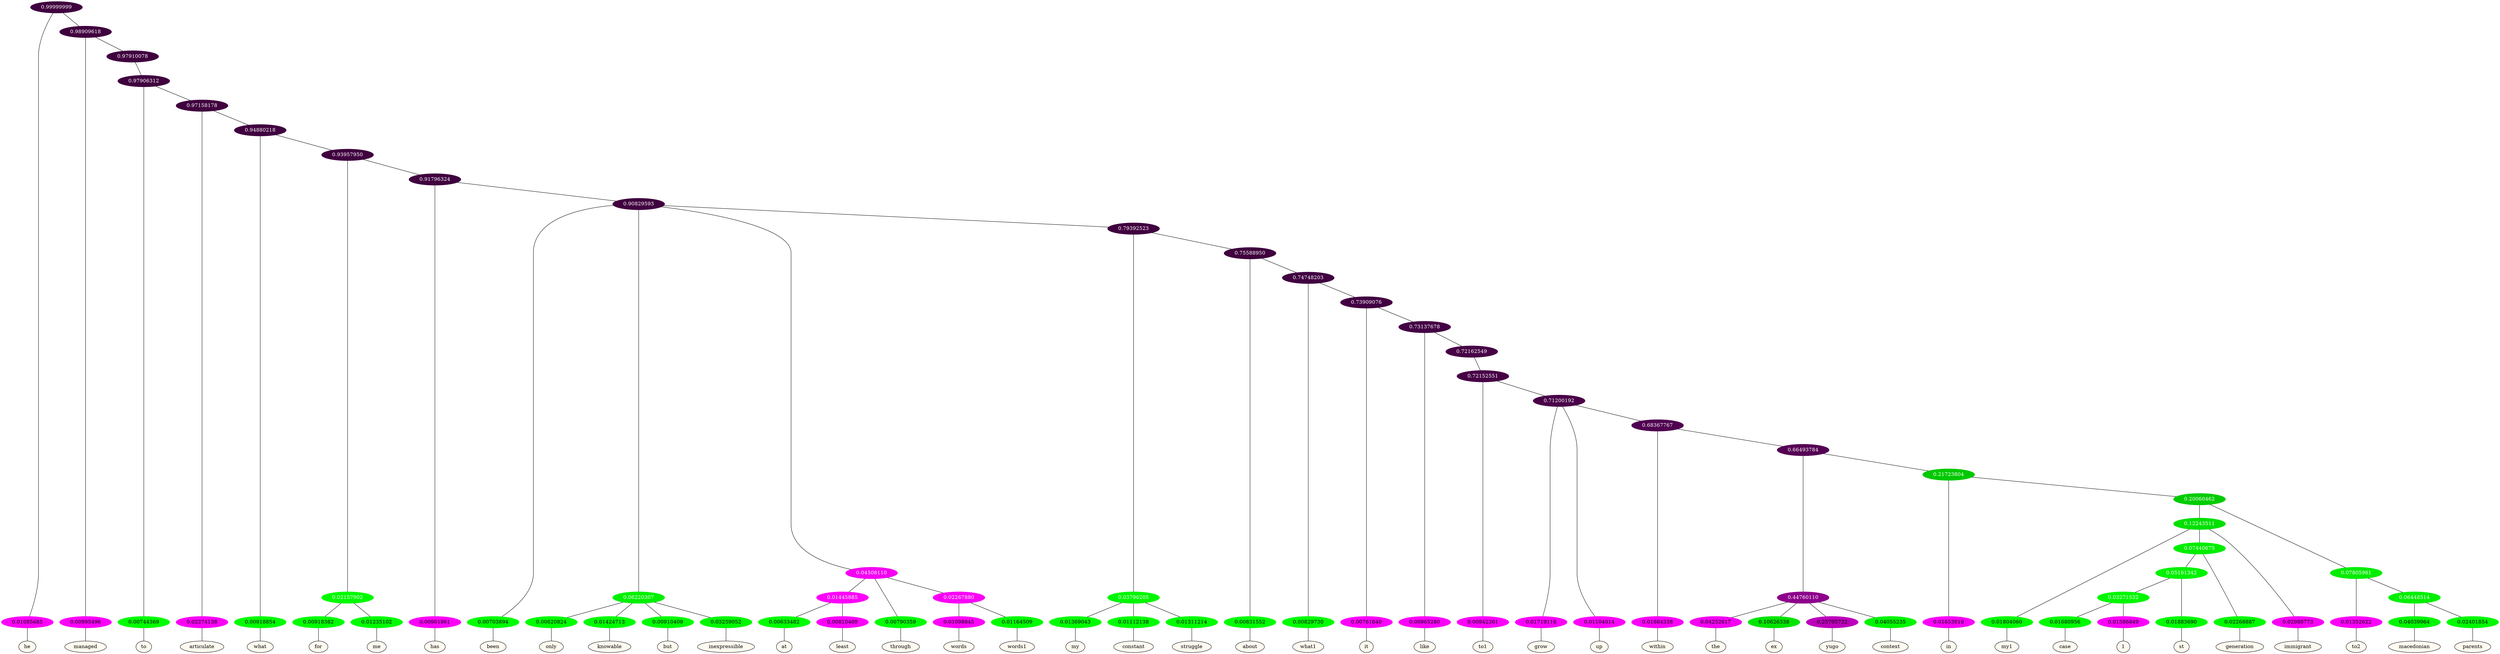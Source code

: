 graph {
	node [format=png height=0.15 nodesep=0.001 ordering=out overlap=prism overlap_scaling=0.01 ranksep=0.001 ratio=0.2 style=filled width=0.15]
	{
		rank=same
		a_w_1 [label=he color=black fillcolor=floralwhite style="filled,solid"]
		a_w_3 [label=managed color=black fillcolor=floralwhite style="filled,solid"]
		a_w_6 [label=to color=black fillcolor=floralwhite style="filled,solid"]
		a_w_8 [label=articulate color=black fillcolor=floralwhite style="filled,solid"]
		a_w_10 [label=what color=black fillcolor=floralwhite style="filled,solid"]
		a_w_14 [label=for color=black fillcolor=floralwhite style="filled,solid"]
		a_w_15 [label=me color=black fillcolor=floralwhite style="filled,solid"]
		a_w_16 [label=has color=black fillcolor=floralwhite style="filled,solid"]
		a_w_18 [label=been color=black fillcolor=floralwhite style="filled,solid"]
		a_w_22 [label=only color=black fillcolor=floralwhite style="filled,solid"]
		a_w_23 [label=knowable color=black fillcolor=floralwhite style="filled,solid"]
		a_w_24 [label=but color=black fillcolor=floralwhite style="filled,solid"]
		a_w_25 [label=inexpressible color=black fillcolor=floralwhite style="filled,solid"]
		a_w_31 [label=at color=black fillcolor=floralwhite style="filled,solid"]
		a_w_32 [label=least color=black fillcolor=floralwhite style="filled,solid"]
		a_w_27 [label=through color=black fillcolor=floralwhite style="filled,solid"]
		a_w_33 [label=words color=black fillcolor=floralwhite style="filled,solid"]
		a_w_34 [label=words1 color=black fillcolor=floralwhite style="filled,solid"]
		a_w_35 [label=my color=black fillcolor=floralwhite style="filled,solid"]
		a_w_36 [label=constant color=black fillcolor=floralwhite style="filled,solid"]
		a_w_37 [label=struggle color=black fillcolor=floralwhite style="filled,solid"]
		a_w_38 [label=about color=black fillcolor=floralwhite style="filled,solid"]
		a_w_40 [label=what1 color=black fillcolor=floralwhite style="filled,solid"]
		a_w_42 [label=it color=black fillcolor=floralwhite style="filled,solid"]
		a_w_44 [label=like color=black fillcolor=floralwhite style="filled,solid"]
		a_w_47 [label=to1 color=black fillcolor=floralwhite style="filled,solid"]
		a_w_49 [label=grow color=black fillcolor=floralwhite style="filled,solid"]
		a_w_50 [label=up color=black fillcolor=floralwhite style="filled,solid"]
		a_w_52 [label=within color=black fillcolor=floralwhite style="filled,solid"]
		a_w_56 [label=the color=black fillcolor=floralwhite style="filled,solid"]
		a_w_57 [label=ex color=black fillcolor=floralwhite style="filled,solid"]
		a_w_58 [label=yugo color=black fillcolor=floralwhite style="filled,solid"]
		a_w_59 [label=context color=black fillcolor=floralwhite style="filled,solid"]
		a_w_60 [label=in color=black fillcolor=floralwhite style="filled,solid"]
		a_w_64 [label=my1 color=black fillcolor=floralwhite style="filled,solid"]
		a_w_75 [label=case color=black fillcolor=floralwhite style="filled,solid"]
		a_w_76 [label=1 color=black fillcolor=floralwhite style="filled,solid"]
		a_w_74 [label=st color=black fillcolor=floralwhite style="filled,solid"]
		a_w_70 [label=generation color=black fillcolor=floralwhite style="filled,solid"]
		a_w_66 [label=immigrant color=black fillcolor=floralwhite style="filled,solid"]
		a_w_67 [label=to2 color=black fillcolor=floralwhite style="filled,solid"]
		a_w_71 [label=macedonian color=black fillcolor=floralwhite style="filled,solid"]
		a_w_72 [label=parents color=black fillcolor=floralwhite style="filled,solid"]
	}
	a_n_1 -- a_w_1
	a_n_3 -- a_w_3
	a_n_6 -- a_w_6
	a_n_8 -- a_w_8
	a_n_10 -- a_w_10
	a_n_14 -- a_w_14
	a_n_15 -- a_w_15
	a_n_16 -- a_w_16
	a_n_18 -- a_w_18
	a_n_22 -- a_w_22
	a_n_23 -- a_w_23
	a_n_24 -- a_w_24
	a_n_25 -- a_w_25
	a_n_31 -- a_w_31
	a_n_32 -- a_w_32
	a_n_27 -- a_w_27
	a_n_33 -- a_w_33
	a_n_34 -- a_w_34
	a_n_35 -- a_w_35
	a_n_36 -- a_w_36
	a_n_37 -- a_w_37
	a_n_38 -- a_w_38
	a_n_40 -- a_w_40
	a_n_42 -- a_w_42
	a_n_44 -- a_w_44
	a_n_47 -- a_w_47
	a_n_49 -- a_w_49
	a_n_50 -- a_w_50
	a_n_52 -- a_w_52
	a_n_56 -- a_w_56
	a_n_57 -- a_w_57
	a_n_58 -- a_w_58
	a_n_59 -- a_w_59
	a_n_60 -- a_w_60
	a_n_64 -- a_w_64
	a_n_75 -- a_w_75
	a_n_76 -- a_w_76
	a_n_74 -- a_w_74
	a_n_70 -- a_w_70
	a_n_66 -- a_w_66
	a_n_67 -- a_w_67
	a_n_71 -- a_w_71
	a_n_72 -- a_w_72
	{
		rank=same
		a_n_1 [label=0.01085685 color="0.835 1.000 0.989" fontcolor=black]
		a_n_3 [label=0.00995496 color="0.835 1.000 0.990" fontcolor=black]
		a_n_6 [label=0.00744369 color="0.334 1.000 0.993" fontcolor=black]
		a_n_8 [label=0.02274138 color="0.835 1.000 0.977" fontcolor=black]
		a_n_10 [label=0.00918854 color="0.334 1.000 0.991" fontcolor=black]
		a_n_14 [label=0.00918382 color="0.334 1.000 0.991" fontcolor=black]
		a_n_15 [label=0.01235102 color="0.334 1.000 0.988" fontcolor=black]
		a_n_16 [label=0.00961961 color="0.835 1.000 0.990" fontcolor=black]
		a_n_18 [label=0.00703894 color="0.334 1.000 0.993" fontcolor=black]
		a_n_22 [label=0.00620824 color="0.334 1.000 0.994" fontcolor=black]
		a_n_23 [label=0.01424713 color="0.334 1.000 0.986" fontcolor=black]
		a_n_24 [label=0.00910409 color="0.334 1.000 0.991" fontcolor=black]
		a_n_25 [label=0.03259052 color="0.334 1.000 0.967" fontcolor=black]
		a_n_31 [label=0.00633482 color="0.334 1.000 0.994" fontcolor=black]
		a_n_32 [label=0.00810409 color="0.835 1.000 0.992" fontcolor=black]
		a_n_27 [label=0.00790359 color="0.334 1.000 0.992" fontcolor=black]
		a_n_33 [label=0.01098845 color="0.835 1.000 0.989" fontcolor=black]
		a_n_34 [label=0.01164509 color="0.334 1.000 0.988" fontcolor=black]
		a_n_35 [label=0.01369043 color="0.334 1.000 0.986" fontcolor=black]
		a_n_36 [label=0.01112138 color="0.334 1.000 0.989" fontcolor=black]
		a_n_37 [label=0.01311214 color="0.334 1.000 0.987" fontcolor=black]
		a_n_38 [label=0.00831552 color="0.334 1.000 0.992" fontcolor=black]
		a_n_40 [label=0.00829730 color="0.334 1.000 0.992" fontcolor=black]
		a_n_42 [label=0.00761640 color="0.835 1.000 0.992" fontcolor=black]
		a_n_44 [label=0.00965280 color="0.835 1.000 0.990" fontcolor=black]
		a_n_47 [label=0.00942361 color="0.835 1.000 0.991" fontcolor=black]
		a_n_49 [label=0.01719116 color="0.835 1.000 0.983" fontcolor=black]
		a_n_50 [label=0.01104014 color="0.835 1.000 0.989" fontcolor=black]
		a_n_52 [label=0.01864338 color="0.835 1.000 0.981" fontcolor=black]
		a_n_56 [label=0.04252617 color="0.835 1.000 0.957" fontcolor=black]
		a_n_57 [label=0.10626338 color="0.334 1.000 0.894" fontcolor=black]
		a_n_58 [label=0.25795732 color="0.835 1.000 0.742" fontcolor=black]
		a_n_59 [label=0.04055235 color="0.334 1.000 0.959" fontcolor=black]
		a_n_60 [label=0.01653819 color="0.835 1.000 0.983" fontcolor=black]
		a_n_64 [label=0.01804060 color="0.334 1.000 0.982" fontcolor=black]
		a_n_75 [label=0.01680956 color="0.334 1.000 0.983" fontcolor=black]
		a_n_76 [label=0.01586849 color="0.835 1.000 0.984" fontcolor=black]
		a_n_74 [label=0.01883690 color="0.334 1.000 0.981" fontcolor=black]
		a_n_70 [label=0.02268887 color="0.334 1.000 0.977" fontcolor=black]
		a_n_66 [label=0.02988773 color="0.835 1.000 0.970" fontcolor=black]
		a_n_67 [label=0.01352622 color="0.835 1.000 0.986" fontcolor=black]
		a_n_71 [label=0.04039964 color="0.334 1.000 0.960" fontcolor=black]
		a_n_72 [label=0.02401854 color="0.334 1.000 0.976" fontcolor=black]
	}
	a_n_0 [label=0.99999999 color="0.835 1.000 0.250" fontcolor=grey99]
	a_n_0 -- a_n_1
	a_n_2 [label=0.98909618 color="0.835 1.000 0.250" fontcolor=grey99]
	a_n_0 -- a_n_2
	a_n_2 -- a_n_3
	a_n_4 [label=0.97910078 color="0.835 1.000 0.250" fontcolor=grey99]
	a_n_2 -- a_n_4
	a_n_5 [label=0.97906312 color="0.835 1.000 0.250" fontcolor=grey99]
	a_n_4 -- a_n_5
	a_n_5 -- a_n_6
	a_n_7 [label=0.97158178 color="0.835 1.000 0.250" fontcolor=grey99]
	a_n_5 -- a_n_7
	a_n_7 -- a_n_8
	a_n_9 [label=0.94880218 color="0.835 1.000 0.250" fontcolor=grey99]
	a_n_7 -- a_n_9
	a_n_9 -- a_n_10
	a_n_11 [label=0.93957950 color="0.835 1.000 0.250" fontcolor=grey99]
	a_n_9 -- a_n_11
	a_n_12 [label=0.02157902 color="0.334 1.000 0.978" fontcolor=grey99]
	a_n_11 -- a_n_12
	a_n_13 [label=0.91796324 color="0.835 1.000 0.250" fontcolor=grey99]
	a_n_11 -- a_n_13
	a_n_12 -- a_n_14
	a_n_12 -- a_n_15
	a_n_13 -- a_n_16
	a_n_17 [label=0.90829593 color="0.835 1.000 0.250" fontcolor=grey99]
	a_n_13 -- a_n_17
	a_n_17 -- a_n_18
	a_n_19 [label=0.06220307 color="0.334 1.000 0.938" fontcolor=grey99]
	a_n_17 -- a_n_19
	a_n_20 [label=0.04508110 color="0.835 1.000 0.955" fontcolor=grey99]
	a_n_17 -- a_n_20
	a_n_21 [label=0.79392523 color="0.835 1.000 0.250" fontcolor=grey99]
	a_n_17 -- a_n_21
	a_n_19 -- a_n_22
	a_n_19 -- a_n_23
	a_n_19 -- a_n_24
	a_n_19 -- a_n_25
	a_n_26 [label=0.01445885 color="0.835 1.000 0.986" fontcolor=grey99]
	a_n_20 -- a_n_26
	a_n_20 -- a_n_27
	a_n_28 [label=0.02267880 color="0.835 1.000 0.977" fontcolor=grey99]
	a_n_20 -- a_n_28
	a_n_29 [label=0.03796205 color="0.334 1.000 0.962" fontcolor=grey99]
	a_n_21 -- a_n_29
	a_n_30 [label=0.75588950 color="0.835 1.000 0.250" fontcolor=grey99]
	a_n_21 -- a_n_30
	a_n_26 -- a_n_31
	a_n_26 -- a_n_32
	a_n_28 -- a_n_33
	a_n_28 -- a_n_34
	a_n_29 -- a_n_35
	a_n_29 -- a_n_36
	a_n_29 -- a_n_37
	a_n_30 -- a_n_38
	a_n_39 [label=0.74748203 color="0.835 1.000 0.253" fontcolor=grey99]
	a_n_30 -- a_n_39
	a_n_39 -- a_n_40
	a_n_41 [label=0.73909076 color="0.835 1.000 0.261" fontcolor=grey99]
	a_n_39 -- a_n_41
	a_n_41 -- a_n_42
	a_n_43 [label=0.73137678 color="0.835 1.000 0.269" fontcolor=grey99]
	a_n_41 -- a_n_43
	a_n_43 -- a_n_44
	a_n_45 [label=0.72162549 color="0.835 1.000 0.278" fontcolor=grey99]
	a_n_43 -- a_n_45
	a_n_46 [label=0.72152551 color="0.835 1.000 0.278" fontcolor=grey99]
	a_n_45 -- a_n_46
	a_n_46 -- a_n_47
	a_n_48 [label=0.71200192 color="0.835 1.000 0.288" fontcolor=grey99]
	a_n_46 -- a_n_48
	a_n_48 -- a_n_49
	a_n_48 -- a_n_50
	a_n_51 [label=0.68367767 color="0.835 1.000 0.316" fontcolor=grey99]
	a_n_48 -- a_n_51
	a_n_51 -- a_n_52
	a_n_53 [label=0.66493784 color="0.835 1.000 0.335" fontcolor=grey99]
	a_n_51 -- a_n_53
	a_n_54 [label=0.44760110 color="0.835 1.000 0.552" fontcolor=grey99]
	a_n_53 -- a_n_54
	a_n_55 [label=0.21723804 color="0.334 1.000 0.783" fontcolor=grey99]
	a_n_53 -- a_n_55
	a_n_54 -- a_n_56
	a_n_54 -- a_n_57
	a_n_54 -- a_n_58
	a_n_54 -- a_n_59
	a_n_55 -- a_n_60
	a_n_61 [label=0.20060462 color="0.334 1.000 0.799" fontcolor=grey99]
	a_n_55 -- a_n_61
	a_n_62 [label=0.12243511 color="0.334 1.000 0.878" fontcolor=grey99]
	a_n_61 -- a_n_62
	a_n_63 [label=0.07805961 color="0.334 1.000 0.922" fontcolor=grey99]
	a_n_61 -- a_n_63
	a_n_62 -- a_n_64
	a_n_65 [label=0.07440675 color="0.334 1.000 0.926" fontcolor=grey99]
	a_n_62 -- a_n_65
	a_n_62 -- a_n_66
	a_n_63 -- a_n_67
	a_n_68 [label=0.06448514 color="0.334 1.000 0.936" fontcolor=grey99]
	a_n_63 -- a_n_68
	a_n_69 [label=0.05161342 color="0.334 1.000 0.948" fontcolor=grey99]
	a_n_65 -- a_n_69
	a_n_65 -- a_n_70
	a_n_68 -- a_n_71
	a_n_68 -- a_n_72
	a_n_73 [label=0.03271532 color="0.334 1.000 0.967" fontcolor=grey99]
	a_n_69 -- a_n_73
	a_n_69 -- a_n_74
	a_n_73 -- a_n_75
	a_n_73 -- a_n_76
}
